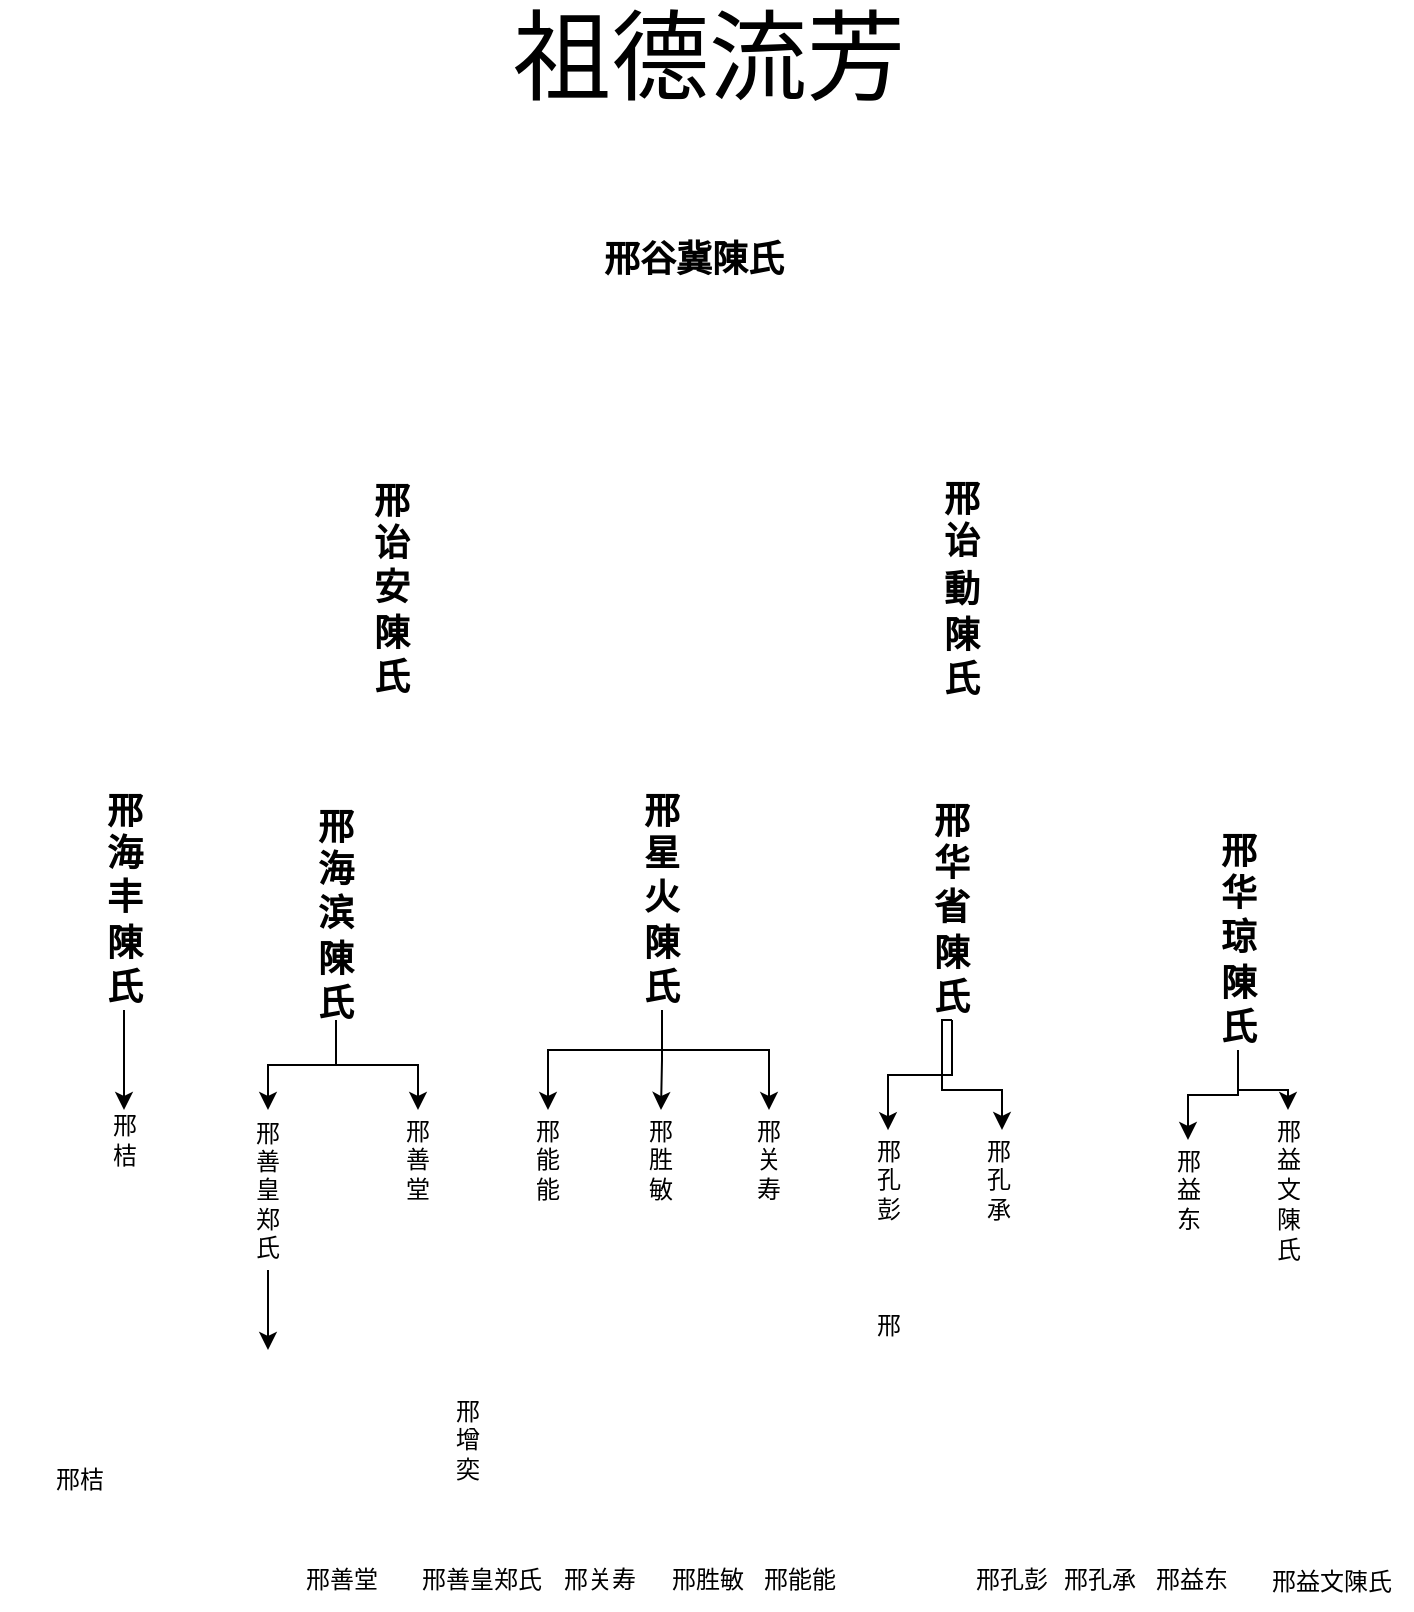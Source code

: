 <mxfile version="24.8.4">
  <diagram name="Page-1" id="RpHs7PLilBtEIWHlMbL4">
    <mxGraphModel dx="1908" dy="1294" grid="1" gridSize="10" guides="1" tooltips="1" connect="1" arrows="1" fold="1" page="1" pageScale="1" pageWidth="827" pageHeight="1169" math="0" shadow="0">
      <root>
        <mxCell id="0" />
        <mxCell id="1" parent="0" />
        <mxCell id="3mZjC6TeXiICDlZPDG1V-1" value="&lt;font style=&quot;font-size: 49px;&quot; face=&quot;Times New Roman&quot;&gt;祖德流芳&lt;/font&gt;" style="text;strokeColor=none;align=center;fillColor=none;html=1;verticalAlign=middle;whiteSpace=wrap;rounded=0;strokeWidth=1;" vertex="1" parent="1">
          <mxGeometry x="295.75" y="50" width="254.5" height="30" as="geometry" />
        </mxCell>
        <mxCell id="3mZjC6TeXiICDlZPDG1V-12" value="&lt;b style=&quot;font-size: 18px;&quot;&gt;&lt;span style=&quot;white-space: nowrap;&quot;&gt;邢谷冀&lt;/span&gt;&lt;span style=&quot;text-align: start; white-space: pre-wrap; font-family: &amp;quot;Helvetica Neue&amp;quot;, Helvetica, &amp;quot;PingFang SC&amp;quot;, Tahoma, Arial, sans-serif; background-color: rgb(255, 255, 255);&quot;&gt;陳&lt;/span&gt;&lt;span style=&quot;white-space: nowrap;&quot;&gt;氏&lt;/span&gt;&lt;/b&gt;" style="text;strokeColor=none;align=center;fillColor=none;html=1;verticalAlign=middle;whiteSpace=wrap;rounded=0;strokeWidth=1;" vertex="1" parent="1">
          <mxGeometry x="363.75" y="150" width="103.5" height="30" as="geometry" />
        </mxCell>
        <mxCell id="3mZjC6TeXiICDlZPDG1V-23" value="&lt;span style=&quot;white-space: nowrap;&quot;&gt;&lt;b&gt;&lt;font style=&quot;font-size: 18px;&quot;&gt;邢&lt;/font&gt;&lt;/b&gt;&lt;/span&gt;&lt;div style=&quot;font-size: 18px;&quot;&gt;&lt;span style=&quot;white-space: nowrap;&quot;&gt;&lt;b&gt;&lt;font style=&quot;font-size: 18px;&quot;&gt;诒&lt;/font&gt;&lt;/b&gt;&lt;/span&gt;&lt;/div&gt;&lt;div style=&quot;font-size: 18px;&quot;&gt;&lt;span style=&quot;white-space: nowrap;&quot;&gt;&lt;b&gt;安&lt;/b&gt;&lt;/span&gt;&lt;/div&gt;&lt;div style=&quot;font-size: 18px;&quot;&gt;&lt;span style=&quot;text-align: start; white-space: pre-wrap; font-family: &amp;quot;Helvetica Neue&amp;quot;, Helvetica, &amp;quot;PingFang SC&amp;quot;, Tahoma, Arial, sans-serif; background-color: rgb(255, 255, 255);&quot;&gt;&lt;b&gt;&lt;font style=&quot;font-size: 18px;&quot;&gt;陳&lt;/font&gt;&lt;/b&gt;&lt;/span&gt;&lt;/div&gt;&lt;div style=&quot;font-size: 18px;&quot;&gt;&lt;span style=&quot;white-space: nowrap;&quot;&gt;&lt;b&gt;&lt;font style=&quot;font-size: 18px;&quot;&gt;氏&lt;/font&gt;&lt;/b&gt;&lt;/span&gt;&lt;/div&gt;" style="text;strokeColor=none;align=center;fillColor=none;html=1;verticalAlign=middle;whiteSpace=wrap;rounded=0;strokeWidth=1;" vertex="1" parent="1">
          <mxGeometry x="252" y="290" width="26" height="80" as="geometry" />
        </mxCell>
        <mxCell id="3mZjC6TeXiICDlZPDG1V-25" value="&lt;span style=&quot;white-space: nowrap; font-size: 18px;&quot;&gt;&lt;b&gt;&lt;font style=&quot;font-size: 18px;&quot;&gt;邢&lt;/font&gt;&lt;/b&gt;&lt;/span&gt;&lt;div style=&quot;font-size: 18px;&quot;&gt;&lt;b&gt;&lt;font style=&quot;font-size: 18px;&quot;&gt;&lt;span style=&quot;white-space: nowrap;&quot;&gt;诒&lt;/span&gt;&lt;br&gt;&lt;/font&gt;&lt;/b&gt;&lt;/div&gt;&lt;div style=&quot;font-size: 18px;&quot;&gt;&lt;span style=&quot;text-align: start; white-space: pre-wrap; font-family: &amp;quot;Helvetica Neue&amp;quot;, Helvetica, &amp;quot;PingFang SC&amp;quot;, Tahoma, Arial, sans-serif; background-color: rgb(255, 255, 255);&quot;&gt;&lt;b&gt;&lt;font style=&quot;font-size: 18px;&quot;&gt;動&lt;/font&gt;&lt;/b&gt;&lt;/span&gt;&lt;/div&gt;&lt;div style=&quot;font-size: 18px;&quot;&gt;&lt;span style=&quot;text-align: start; white-space: pre-wrap; font-family: &amp;quot;Helvetica Neue&amp;quot;, Helvetica, &amp;quot;PingFang SC&amp;quot;, Tahoma, Arial, sans-serif; background-color: rgb(255, 255, 255);&quot;&gt;&lt;b&gt;&lt;font style=&quot;font-size: 18px;&quot;&gt;陳&lt;/font&gt;&lt;/b&gt;&lt;/span&gt;&lt;/div&gt;&lt;div style=&quot;font-size: 18px;&quot;&gt;&lt;span style=&quot;white-space: nowrap;&quot;&gt;&lt;b&gt;&lt;font style=&quot;font-size: 18px;&quot;&gt;氏&lt;/font&gt;&lt;/b&gt;&lt;/span&gt;&lt;/div&gt;" style="text;strokeColor=none;align=center;fillColor=none;html=1;verticalAlign=middle;whiteSpace=wrap;rounded=0;strokeWidth=1;" vertex="1" parent="1">
          <mxGeometry x="535" y="290" width="30" height="80" as="geometry" />
        </mxCell>
        <mxCell id="3mZjC6TeXiICDlZPDG1V-91" style="edgeStyle=orthogonalEdgeStyle;rounded=0;orthogonalLoop=1;jettySize=auto;html=1;entryX=0.5;entryY=0;entryDx=0;entryDy=0;" edge="1" parent="1" source="3mZjC6TeXiICDlZPDG1V-26" target="3mZjC6TeXiICDlZPDG1V-32">
          <mxGeometry relative="1" as="geometry" />
        </mxCell>
        <mxCell id="3mZjC6TeXiICDlZPDG1V-115" style="edgeStyle=orthogonalEdgeStyle;rounded=0;orthogonalLoop=1;jettySize=auto;html=1;exitX=0.5;exitY=1;exitDx=0;exitDy=0;" edge="1" parent="1" source="3mZjC6TeXiICDlZPDG1V-26">
          <mxGeometry relative="1" as="geometry">
            <mxPoint x="688.207" y="560.207" as="targetPoint" />
          </mxGeometry>
        </mxCell>
        <mxCell id="3mZjC6TeXiICDlZPDG1V-116" style="edgeStyle=orthogonalEdgeStyle;rounded=0;orthogonalLoop=1;jettySize=auto;html=1;exitX=0.5;exitY=1;exitDx=0;exitDy=0;entryX=0.5;entryY=0;entryDx=0;entryDy=0;" edge="1" parent="1" source="3mZjC6TeXiICDlZPDG1V-26" target="3mZjC6TeXiICDlZPDG1V-31">
          <mxGeometry relative="1" as="geometry">
            <Array as="points">
              <mxPoint x="688" y="580" />
              <mxPoint x="713" y="580" />
            </Array>
          </mxGeometry>
        </mxCell>
        <mxCell id="3mZjC6TeXiICDlZPDG1V-26" value="&lt;font style=&quot;font-size: 18px;&quot;&gt;&lt;span style=&quot;white-space: nowrap;&quot;&gt;&lt;b&gt;邢&lt;/b&gt;&lt;/span&gt;&lt;/font&gt;&lt;div style=&quot;font-size: 18px;&quot;&gt;&lt;b&gt;&lt;font style=&quot;font-size: 18px;&quot;&gt;&lt;span style=&quot;white-space: nowrap;&quot;&gt;华&lt;/span&gt;&lt;br&gt;&lt;/font&gt;&lt;/b&gt;&lt;/div&gt;&lt;div style=&quot;font-size: 18px;&quot;&gt;&lt;font style=&quot;font-size: 18px;&quot;&gt;&lt;span style=&quot;white-space: nowrap;&quot;&gt;&lt;b&gt;琼&lt;/b&gt;&lt;/span&gt;&lt;/font&gt;&lt;/div&gt;&lt;div style=&quot;font-size: 18px;&quot;&gt;&lt;font style=&quot;font-size: 18px;&quot;&gt;&lt;span style=&quot;text-align: start; white-space: pre-wrap; font-family: &amp;quot;Helvetica Neue&amp;quot;, Helvetica, &amp;quot;PingFang SC&amp;quot;, Tahoma, Arial, sans-serif; background-color: rgb(255, 255, 255);&quot;&gt;&lt;b&gt;陳&lt;/b&gt;&lt;/span&gt;&lt;/font&gt;&lt;/div&gt;&lt;div style=&quot;font-size: 18px;&quot;&gt;&lt;font style=&quot;font-size: 18px;&quot;&gt;&lt;span style=&quot;white-space: nowrap;&quot;&gt;&lt;b&gt;氏&lt;/b&gt;&lt;/span&gt;&lt;/font&gt;&lt;/div&gt;" style="text;strokeColor=none;align=center;fillColor=none;html=1;verticalAlign=middle;whiteSpace=wrap;rounded=0;strokeWidth=1;" vertex="1" parent="1">
          <mxGeometry x="675.5" y="450" width="25" height="110" as="geometry" />
        </mxCell>
        <mxCell id="3mZjC6TeXiICDlZPDG1V-112" style="edgeStyle=orthogonalEdgeStyle;rounded=0;orthogonalLoop=1;jettySize=auto;html=1;exitX=0.5;exitY=1;exitDx=0;exitDy=0;entryX=0.5;entryY=0;entryDx=0;entryDy=0;" edge="1" parent="1" source="3mZjC6TeXiICDlZPDG1V-27" target="3mZjC6TeXiICDlZPDG1V-30">
          <mxGeometry relative="1" as="geometry" />
        </mxCell>
        <mxCell id="3mZjC6TeXiICDlZPDG1V-113" style="edgeStyle=orthogonalEdgeStyle;rounded=0;orthogonalLoop=1;jettySize=auto;html=1;exitX=0.5;exitY=1;exitDx=0;exitDy=0;" edge="1" parent="1" source="3mZjC6TeXiICDlZPDG1V-27">
          <mxGeometry relative="1" as="geometry">
            <mxPoint x="570" y="600" as="targetPoint" />
            <Array as="points">
              <mxPoint x="540" y="580" />
              <mxPoint x="570" y="580" />
            </Array>
          </mxGeometry>
        </mxCell>
        <mxCell id="3mZjC6TeXiICDlZPDG1V-27" value="&lt;span style=&quot;white-space: nowrap; font-size: 18px;&quot;&gt;&lt;b&gt;&lt;font style=&quot;font-size: 18px;&quot;&gt;邢&lt;/font&gt;&lt;/b&gt;&lt;/span&gt;&lt;div style=&quot;font-size: 18px;&quot;&gt;&lt;span style=&quot;white-space: nowrap;&quot;&gt;&lt;b&gt;&lt;font style=&quot;font-size: 18px;&quot;&gt;华&lt;/font&gt;&lt;/b&gt;&lt;/span&gt;&lt;/div&gt;&lt;div style=&quot;font-size: 18px;&quot;&gt;&lt;span style=&quot;white-space: nowrap;&quot;&gt;&lt;b&gt;&lt;font style=&quot;font-size: 18px;&quot;&gt;省&lt;/font&gt;&lt;/b&gt;&lt;/span&gt;&lt;/div&gt;&lt;div style=&quot;font-size: 18px;&quot;&gt;&lt;span style=&quot;white-space: pre-wrap; text-align: start; font-family: &amp;quot;Helvetica Neue&amp;quot;, Helvetica, &amp;quot;PingFang SC&amp;quot;, Tahoma, Arial, sans-serif; background-color: rgb(255, 255, 255);&quot;&gt;&lt;b&gt;&lt;font style=&quot;font-size: 18px;&quot;&gt;陳&lt;/font&gt;&lt;/b&gt;&lt;/span&gt;&lt;/div&gt;&lt;div style=&quot;font-size: 18px;&quot;&gt;&lt;span style=&quot;white-space: nowrap;&quot;&gt;&lt;b&gt;&lt;font style=&quot;font-size: 18px;&quot;&gt;氏&lt;/font&gt;&lt;/b&gt;&lt;/span&gt;&lt;/div&gt;" style="text;strokeColor=none;align=center;fillColor=none;html=1;verticalAlign=middle;whiteSpace=wrap;rounded=0;strokeWidth=1;" vertex="1" parent="1">
          <mxGeometry x="535" y="434.93" width="20" height="110.07" as="geometry" />
        </mxCell>
        <mxCell id="3mZjC6TeXiICDlZPDG1V-29" value="&lt;span style=&quot;white-space: nowrap;&quot;&gt;邢&lt;/span&gt;&lt;div&gt;&lt;span style=&quot;white-space: nowrap;&quot;&gt;孔&lt;/span&gt;&lt;/div&gt;&lt;div&gt;&lt;span style=&quot;white-space: nowrap;&quot;&gt;承&lt;/span&gt;&lt;/div&gt;" style="text;strokeColor=none;align=center;fillColor=none;html=1;verticalAlign=middle;whiteSpace=wrap;rounded=0;strokeWidth=1;" vertex="1" parent="1">
          <mxGeometry x="558" y="600.07" width="21" height="50" as="geometry" />
        </mxCell>
        <mxCell id="3mZjC6TeXiICDlZPDG1V-30" value="&lt;span style=&quot;white-space: nowrap;&quot;&gt;邢&lt;/span&gt;&lt;div&gt;&lt;span style=&quot;white-space: nowrap;&quot;&gt;孔&lt;/span&gt;&lt;/div&gt;&lt;div&gt;&lt;span style=&quot;white-space: nowrap;&quot;&gt;彭&lt;/span&gt;&lt;/div&gt;" style="text;strokeColor=none;align=center;fillColor=none;html=1;verticalAlign=middle;whiteSpace=wrap;rounded=0;strokeWidth=1;" vertex="1" parent="1">
          <mxGeometry x="500.5" y="600.07" width="25" height="50" as="geometry" />
        </mxCell>
        <mxCell id="3mZjC6TeXiICDlZPDG1V-31" value="&lt;span style=&quot;white-space: nowrap;&quot;&gt;邢&lt;/span&gt;&lt;div&gt;&lt;span style=&quot;white-space: nowrap;&quot;&gt;益&lt;/span&gt;&lt;/div&gt;&lt;div&gt;&lt;span style=&quot;white-space: nowrap;&quot;&gt;文&lt;/span&gt;&lt;/div&gt;&lt;div&gt;&lt;span style=&quot;white-space: pre-wrap; text-align: start; font-family: &amp;quot;Helvetica Neue&amp;quot;, Helvetica, &amp;quot;PingFang SC&amp;quot;, Tahoma, Arial, sans-serif; background-color: rgb(255, 255, 255);&quot;&gt;陳&lt;/span&gt;&lt;/div&gt;&lt;div&gt;&lt;span style=&quot;white-space: nowrap;&quot;&gt;氏&lt;/span&gt;&lt;/div&gt;" style="text;strokeColor=none;align=center;fillColor=none;html=1;verticalAlign=middle;whiteSpace=wrap;rounded=0;strokeWidth=1;" vertex="1" parent="1">
          <mxGeometry x="700.5" y="590" width="25" height="80" as="geometry" />
        </mxCell>
        <mxCell id="3mZjC6TeXiICDlZPDG1V-32" value="&lt;span style=&quot;white-space: nowrap;&quot;&gt;邢&lt;/span&gt;&lt;div&gt;&lt;span style=&quot;white-space: nowrap;&quot;&gt;益&lt;/span&gt;&lt;/div&gt;&lt;div&gt;&lt;span style=&quot;white-space: nowrap;&quot;&gt;东&lt;/span&gt;&lt;/div&gt;" style="text;strokeColor=none;align=center;fillColor=none;html=1;verticalAlign=middle;whiteSpace=wrap;rounded=0;strokeWidth=1;" vertex="1" parent="1">
          <mxGeometry x="650.5" y="605" width="25" height="50" as="geometry" />
        </mxCell>
        <mxCell id="3mZjC6TeXiICDlZPDG1V-95" style="edgeStyle=orthogonalEdgeStyle;rounded=0;orthogonalLoop=1;jettySize=auto;html=1;exitX=0.5;exitY=1;exitDx=0;exitDy=0;entryX=0.5;entryY=0;entryDx=0;entryDy=0;" edge="1" parent="1" source="3mZjC6TeXiICDlZPDG1V-33" target="3mZjC6TeXiICDlZPDG1V-39">
          <mxGeometry relative="1" as="geometry" />
        </mxCell>
        <mxCell id="3mZjC6TeXiICDlZPDG1V-96" style="edgeStyle=orthogonalEdgeStyle;rounded=0;orthogonalLoop=1;jettySize=auto;html=1;exitX=0.5;exitY=1;exitDx=0;exitDy=0;entryX=0.5;entryY=0;entryDx=0;entryDy=0;" edge="1" parent="1" source="3mZjC6TeXiICDlZPDG1V-33" target="3mZjC6TeXiICDlZPDG1V-38">
          <mxGeometry relative="1" as="geometry" />
        </mxCell>
        <mxCell id="3mZjC6TeXiICDlZPDG1V-33" value="&lt;span style=&quot;white-space: nowrap; font-size: 18px;&quot;&gt;&lt;font style=&quot;font-size: 18px;&quot;&gt;&lt;b&gt;邢&lt;/b&gt;&lt;/font&gt;&lt;/span&gt;&lt;div style=&quot;font-size: 18px;&quot;&gt;&lt;span style=&quot;white-space: nowrap;&quot;&gt;&lt;font style=&quot;font-size: 18px;&quot;&gt;&lt;b&gt;海&lt;/b&gt;&lt;/font&gt;&lt;/span&gt;&lt;/div&gt;&lt;div style=&quot;font-size: 18px;&quot;&gt;&lt;span style=&quot;white-space: nowrap;&quot;&gt;&lt;font style=&quot;font-size: 18px;&quot;&gt;&lt;b&gt;滨&lt;/b&gt;&lt;/font&gt;&lt;/span&gt;&lt;/div&gt;&lt;div style=&quot;font-size: 18px;&quot;&gt;&lt;span style=&quot;white-space: pre-wrap; text-align: start; font-family: &amp;quot;Helvetica Neue&amp;quot;, Helvetica, &amp;quot;PingFang SC&amp;quot;, Tahoma, Arial, sans-serif; background-color: rgb(255, 255, 255);&quot;&gt;&lt;font style=&quot;font-size: 18px;&quot;&gt;&lt;b&gt;陳&lt;/b&gt;&lt;/font&gt;&lt;/span&gt;&lt;/div&gt;&lt;div style=&quot;font-size: 18px;&quot;&gt;&lt;span style=&quot;white-space: nowrap;&quot;&gt;&lt;font style=&quot;font-size: 18px;&quot;&gt;&lt;b&gt;氏&lt;/b&gt;&lt;/font&gt;&lt;/span&gt;&lt;/div&gt;" style="text;strokeColor=none;align=center;fillColor=none;html=1;verticalAlign=middle;whiteSpace=wrap;rounded=0;strokeWidth=1;" vertex="1" parent="1">
          <mxGeometry x="222" y="440" width="30" height="105" as="geometry" />
        </mxCell>
        <mxCell id="3mZjC6TeXiICDlZPDG1V-82" style="edgeStyle=orthogonalEdgeStyle;rounded=0;orthogonalLoop=1;jettySize=auto;html=1;exitX=0.5;exitY=1;exitDx=0;exitDy=0;entryX=0.5;entryY=0;entryDx=0;entryDy=0;" edge="1" parent="1" source="3mZjC6TeXiICDlZPDG1V-35" target="3mZjC6TeXiICDlZPDG1V-37">
          <mxGeometry relative="1" as="geometry" />
        </mxCell>
        <mxCell id="3mZjC6TeXiICDlZPDG1V-35" value="&lt;span style=&quot;white-space: nowrap; font-size: 18px;&quot;&gt;&lt;font style=&quot;font-size: 18px;&quot;&gt;&lt;b&gt;邢&lt;/b&gt;&lt;/font&gt;&lt;/span&gt;&lt;div style=&quot;font-size: 18px;&quot;&gt;&lt;span style=&quot;white-space: nowrap;&quot;&gt;&lt;font style=&quot;font-size: 18px;&quot;&gt;&lt;b&gt;海&lt;/b&gt;&lt;/font&gt;&lt;/span&gt;&lt;/div&gt;&lt;div style=&quot;font-size: 18px;&quot;&gt;&lt;span style=&quot;white-space: nowrap;&quot;&gt;&lt;font style=&quot;font-size: 18px;&quot;&gt;&lt;b&gt;丰&lt;/b&gt;&lt;/font&gt;&lt;/span&gt;&lt;/div&gt;&lt;div style=&quot;font-size: 18px;&quot;&gt;&lt;span style=&quot;white-space: pre-wrap; text-align: start; font-family: &amp;quot;Helvetica Neue&amp;quot;, Helvetica, &amp;quot;PingFang SC&amp;quot;, Tahoma, Arial, sans-serif; background-color: rgb(255, 255, 255);&quot;&gt;&lt;font style=&quot;font-size: 18px;&quot;&gt;&lt;b&gt;陳&lt;/b&gt;&lt;/font&gt;&lt;/span&gt;&lt;/div&gt;&lt;div style=&quot;font-size: 18px;&quot;&gt;&lt;span style=&quot;white-space: nowrap;&quot;&gt;&lt;font style=&quot;font-size: 18px;&quot;&gt;&lt;b&gt;氏&lt;/b&gt;&lt;/font&gt;&lt;/span&gt;&lt;/div&gt;" style="text;strokeColor=none;align=center;fillColor=none;html=1;verticalAlign=middle;whiteSpace=wrap;rounded=0;strokeWidth=1;" vertex="1" parent="1">
          <mxGeometry x="120.5" y="430" width="21" height="110" as="geometry" />
        </mxCell>
        <mxCell id="3mZjC6TeXiICDlZPDG1V-86" style="edgeStyle=orthogonalEdgeStyle;rounded=0;orthogonalLoop=1;jettySize=auto;html=1;entryX=0.5;entryY=0;entryDx=0;entryDy=0;" edge="1" parent="1" source="3mZjC6TeXiICDlZPDG1V-36" target="3mZjC6TeXiICDlZPDG1V-41">
          <mxGeometry relative="1" as="geometry" />
        </mxCell>
        <mxCell id="3mZjC6TeXiICDlZPDG1V-105" style="edgeStyle=orthogonalEdgeStyle;rounded=0;orthogonalLoop=1;jettySize=auto;html=1;exitX=0.5;exitY=1;exitDx=0;exitDy=0;entryX=0.5;entryY=0;entryDx=0;entryDy=0;" edge="1" parent="1" source="3mZjC6TeXiICDlZPDG1V-36" target="3mZjC6TeXiICDlZPDG1V-42">
          <mxGeometry relative="1" as="geometry">
            <Array as="points">
              <mxPoint x="400.5" y="560" />
              <mxPoint x="343.5" y="560" />
            </Array>
          </mxGeometry>
        </mxCell>
        <mxCell id="3mZjC6TeXiICDlZPDG1V-106" style="edgeStyle=orthogonalEdgeStyle;rounded=0;orthogonalLoop=1;jettySize=auto;html=1;exitX=0.5;exitY=1;exitDx=0;exitDy=0;entryX=0.5;entryY=0;entryDx=0;entryDy=0;" edge="1" parent="1" source="3mZjC6TeXiICDlZPDG1V-36" target="3mZjC6TeXiICDlZPDG1V-40">
          <mxGeometry relative="1" as="geometry">
            <Array as="points">
              <mxPoint x="400.5" y="560" />
              <mxPoint x="453.5" y="560" />
            </Array>
          </mxGeometry>
        </mxCell>
        <mxCell id="3mZjC6TeXiICDlZPDG1V-36" value="&lt;span style=&quot;white-space: nowrap; font-size: 18px;&quot;&gt;&lt;font style=&quot;font-size: 18px;&quot;&gt;&lt;b&gt;邢&lt;/b&gt;&lt;/font&gt;&lt;/span&gt;&lt;div style=&quot;font-size: 18px;&quot;&gt;&lt;span style=&quot;white-space: nowrap;&quot;&gt;&lt;font style=&quot;font-size: 18px;&quot;&gt;&lt;b&gt;星&lt;/b&gt;&lt;/font&gt;&lt;/span&gt;&lt;/div&gt;&lt;div style=&quot;font-size: 18px;&quot;&gt;&lt;span style=&quot;white-space: nowrap;&quot;&gt;&lt;font style=&quot;font-size: 18px;&quot;&gt;&lt;b&gt;火&lt;/b&gt;&lt;/font&gt;&lt;/span&gt;&lt;/div&gt;&lt;div style=&quot;font-size: 18px;&quot;&gt;&lt;span style=&quot;white-space: pre-wrap; text-align: start; font-family: &amp;quot;Helvetica Neue&amp;quot;, Helvetica, &amp;quot;PingFang SC&amp;quot;, Tahoma, Arial, sans-serif; background-color: rgb(255, 255, 255);&quot;&gt;&lt;font style=&quot;font-size: 18px;&quot;&gt;&lt;b&gt;陳&lt;/b&gt;&lt;/font&gt;&lt;/span&gt;&lt;/div&gt;&lt;div style=&quot;font-size: 18px;&quot;&gt;&lt;span style=&quot;white-space: nowrap;&quot;&gt;&lt;font style=&quot;font-size: 18px;&quot;&gt;&lt;b&gt;氏&lt;/b&gt;&lt;/font&gt;&lt;/span&gt;&lt;/div&gt;" style="text;strokeColor=none;align=center;fillColor=none;html=1;verticalAlign=middle;whiteSpace=wrap;rounded=0;strokeWidth=1;" vertex="1" parent="1">
          <mxGeometry x="387" y="430" width="26" height="110" as="geometry" />
        </mxCell>
        <mxCell id="3mZjC6TeXiICDlZPDG1V-37" value="&lt;span style=&quot;white-space: nowrap;&quot;&gt;邢&lt;/span&gt;&lt;div&gt;&lt;span style=&quot;white-space: nowrap;&quot;&gt;桔&lt;/span&gt;&lt;/div&gt;" style="text;strokeColor=none;align=center;fillColor=none;html=1;verticalAlign=middle;whiteSpace=wrap;rounded=0;strokeWidth=1;" vertex="1" parent="1">
          <mxGeometry x="120.5" y="590" width="21" height="30" as="geometry" />
        </mxCell>
        <mxCell id="3mZjC6TeXiICDlZPDG1V-38" value="&lt;span style=&quot;white-space: nowrap;&quot;&gt;邢&lt;/span&gt;&lt;div&gt;&lt;span style=&quot;white-space: nowrap;&quot;&gt;善&lt;/span&gt;&lt;/div&gt;&lt;div&gt;&lt;span style=&quot;white-space: nowrap;&quot;&gt;堂&lt;/span&gt;&lt;/div&gt;" style="text;strokeColor=none;align=center;fillColor=none;html=1;verticalAlign=middle;whiteSpace=wrap;rounded=0;strokeWidth=1;" vertex="1" parent="1">
          <mxGeometry x="263" y="590" width="30" height="50" as="geometry" />
        </mxCell>
        <mxCell id="3mZjC6TeXiICDlZPDG1V-94" style="edgeStyle=orthogonalEdgeStyle;rounded=0;orthogonalLoop=1;jettySize=auto;html=1;" edge="1" parent="1" source="3mZjC6TeXiICDlZPDG1V-39">
          <mxGeometry relative="1" as="geometry">
            <mxPoint x="203" y="710" as="targetPoint" />
          </mxGeometry>
        </mxCell>
        <mxCell id="3mZjC6TeXiICDlZPDG1V-39" value="&lt;span style=&quot;white-space: nowrap;&quot;&gt;邢&lt;/span&gt;&lt;div&gt;&lt;span style=&quot;white-space: nowrap;&quot;&gt;善&lt;/span&gt;&lt;/div&gt;&lt;div&gt;&lt;span style=&quot;white-space: nowrap;&quot;&gt;皇&lt;/span&gt;&lt;/div&gt;&lt;div&gt;&lt;span style=&quot;white-space: nowrap;&quot;&gt;郑&lt;/span&gt;&lt;/div&gt;&lt;div&gt;&lt;span style=&quot;white-space: nowrap;&quot;&gt;氏&lt;/span&gt;&lt;/div&gt;" style="text;strokeColor=none;align=center;fillColor=none;html=1;verticalAlign=middle;whiteSpace=wrap;rounded=0;strokeWidth=1;" vertex="1" parent="1">
          <mxGeometry x="193" y="590" width="20" height="80" as="geometry" />
        </mxCell>
        <mxCell id="3mZjC6TeXiICDlZPDG1V-40" value="&lt;span style=&quot;white-space: nowrap;&quot;&gt;邢&lt;/span&gt;&lt;div&gt;&lt;span style=&quot;white-space: nowrap;&quot;&gt;关&lt;/span&gt;&lt;/div&gt;&lt;div&gt;&lt;span style=&quot;white-space: nowrap;&quot;&gt;寿&lt;/span&gt;&lt;/div&gt;" style="text;strokeColor=none;align=center;fillColor=none;html=1;verticalAlign=middle;whiteSpace=wrap;rounded=0;strokeWidth=1;" vertex="1" parent="1">
          <mxGeometry x="441" y="590" width="25" height="50" as="geometry" />
        </mxCell>
        <mxCell id="3mZjC6TeXiICDlZPDG1V-41" value="&lt;span style=&quot;white-space: nowrap;&quot;&gt;邢&lt;/span&gt;&lt;div&gt;&lt;span style=&quot;white-space: nowrap;&quot;&gt;胜&lt;/span&gt;&lt;/div&gt;&lt;div&gt;&lt;span style=&quot;white-space: nowrap;&quot;&gt;敏&lt;/span&gt;&lt;/div&gt;" style="text;strokeColor=none;align=center;fillColor=none;html=1;verticalAlign=middle;whiteSpace=wrap;rounded=0;strokeWidth=1;" vertex="1" parent="1">
          <mxGeometry x="386" y="590" width="27" height="50" as="geometry" />
        </mxCell>
        <mxCell id="3mZjC6TeXiICDlZPDG1V-42" value="&lt;span style=&quot;white-space: nowrap;&quot;&gt;邢&lt;/span&gt;&lt;div&gt;&lt;span style=&quot;white-space: nowrap;&quot;&gt;能&lt;/span&gt;&lt;/div&gt;&lt;div&gt;&lt;span style=&quot;white-space: nowrap;&quot;&gt;能&lt;/span&gt;&lt;/div&gt;" style="text;strokeColor=none;align=center;fillColor=none;html=1;verticalAlign=middle;whiteSpace=wrap;rounded=0;strokeWidth=1;" vertex="1" parent="1">
          <mxGeometry x="333" y="590" width="20" height="50" as="geometry" />
        </mxCell>
        <mxCell id="3mZjC6TeXiICDlZPDG1V-58" value="&lt;span style=&quot;white-space: nowrap;&quot;&gt;邢孔承&lt;/span&gt;" style="text;strokeColor=none;align=center;fillColor=none;html=1;verticalAlign=middle;whiteSpace=wrap;rounded=0;" vertex="1" parent="1">
          <mxGeometry x="579" y="810" width="80" height="30" as="geometry" />
        </mxCell>
        <mxCell id="3mZjC6TeXiICDlZPDG1V-59" value="&lt;span style=&quot;white-space: nowrap;&quot;&gt;邢孔彭&lt;/span&gt;" style="text;strokeColor=none;align=center;fillColor=none;html=1;verticalAlign=middle;whiteSpace=wrap;rounded=0;" vertex="1" parent="1">
          <mxGeometry x="535" y="810" width="80" height="30" as="geometry" />
        </mxCell>
        <mxCell id="3mZjC6TeXiICDlZPDG1V-60" value="&lt;span style=&quot;white-space: nowrap;&quot;&gt;邢益文&lt;/span&gt;&lt;span style=&quot;white-space: pre-wrap; text-align: start; font-family: &amp;quot;Helvetica Neue&amp;quot;, Helvetica, &amp;quot;PingFang SC&amp;quot;, Tahoma, Arial, sans-serif; background-color: rgb(255, 255, 255);&quot;&gt;陳&lt;/span&gt;&lt;span style=&quot;white-space: nowrap;&quot;&gt;氏&lt;/span&gt;" style="text;strokeColor=none;align=center;fillColor=none;html=1;verticalAlign=middle;whiteSpace=wrap;rounded=0;" vertex="1" parent="1">
          <mxGeometry x="695" y="810" width="80" height="30" as="geometry" />
        </mxCell>
        <mxCell id="3mZjC6TeXiICDlZPDG1V-61" value="&lt;span style=&quot;white-space: nowrap;&quot;&gt;邢益东&lt;/span&gt;" style="text;strokeColor=none;align=center;fillColor=none;html=1;verticalAlign=middle;whiteSpace=wrap;rounded=0;" vertex="1" parent="1">
          <mxGeometry x="625" y="810" width="80" height="30" as="geometry" />
        </mxCell>
        <mxCell id="3mZjC6TeXiICDlZPDG1V-62" value="&lt;span style=&quot;white-space: nowrap;&quot;&gt;邢桔&lt;/span&gt;" style="text;strokeColor=none;align=center;fillColor=none;html=1;verticalAlign=middle;whiteSpace=wrap;rounded=0;" vertex="1" parent="1">
          <mxGeometry x="69" y="760" width="80" height="30" as="geometry" />
        </mxCell>
        <mxCell id="3mZjC6TeXiICDlZPDG1V-63" value="&lt;span style=&quot;white-space: nowrap;&quot;&gt;邢善堂&lt;/span&gt;" style="text;strokeColor=none;align=center;fillColor=none;html=1;verticalAlign=middle;whiteSpace=wrap;rounded=0;" vertex="1" parent="1">
          <mxGeometry x="200" y="810" width="80" height="30" as="geometry" />
        </mxCell>
        <mxCell id="3mZjC6TeXiICDlZPDG1V-64" value="&lt;span style=&quot;white-space: nowrap;&quot;&gt;邢善皇郑氏&lt;/span&gt;" style="text;strokeColor=none;align=center;fillColor=none;html=1;verticalAlign=middle;whiteSpace=wrap;rounded=0;" vertex="1" parent="1">
          <mxGeometry x="270" y="810" width="80" height="30" as="geometry" />
        </mxCell>
        <mxCell id="3mZjC6TeXiICDlZPDG1V-65" value="&lt;span style=&quot;white-space: nowrap;&quot;&gt;邢关寿&lt;/span&gt;" style="text;strokeColor=none;align=center;fillColor=none;html=1;verticalAlign=middle;whiteSpace=wrap;rounded=0;" vertex="1" parent="1">
          <mxGeometry x="329" y="810" width="80" height="30" as="geometry" />
        </mxCell>
        <mxCell id="3mZjC6TeXiICDlZPDG1V-66" value="&lt;span style=&quot;white-space: nowrap;&quot;&gt;邢胜敏&lt;/span&gt;" style="text;strokeColor=none;align=center;fillColor=none;html=1;verticalAlign=middle;whiteSpace=wrap;rounded=0;" vertex="1" parent="1">
          <mxGeometry x="383" y="810" width="80" height="30" as="geometry" />
        </mxCell>
        <mxCell id="3mZjC6TeXiICDlZPDG1V-67" value="&lt;span style=&quot;white-space: nowrap;&quot;&gt;邢能能&lt;/span&gt;" style="text;strokeColor=none;align=center;fillColor=none;html=1;verticalAlign=middle;whiteSpace=wrap;rounded=0;" vertex="1" parent="1">
          <mxGeometry x="429" y="810" width="80" height="30" as="geometry" />
        </mxCell>
        <mxCell id="3mZjC6TeXiICDlZPDG1V-93" value="&lt;span style=&quot;white-space: nowrap;&quot;&gt;邢&lt;/span&gt;&lt;div&gt;&lt;span style=&quot;text-wrap-mode: nowrap;&quot;&gt;增&lt;/span&gt;&lt;/div&gt;&lt;div&gt;&lt;span style=&quot;text-wrap-mode: nowrap;&quot;&gt;奕&lt;/span&gt;&lt;/div&gt;" style="text;strokeColor=none;align=center;fillColor=none;html=1;verticalAlign=middle;whiteSpace=wrap;rounded=0;strokeWidth=1;" vertex="1" parent="1">
          <mxGeometry x="292.5" y="730" width="20" height="50" as="geometry" />
        </mxCell>
        <mxCell id="3mZjC6TeXiICDlZPDG1V-111" value="&lt;span style=&quot;white-space: nowrap;&quot;&gt;邢&lt;/span&gt;&lt;div&gt;&lt;br&gt;&lt;/div&gt;" style="text;strokeColor=none;align=center;fillColor=none;html=1;verticalAlign=middle;whiteSpace=wrap;rounded=0;strokeWidth=1;" vertex="1" parent="1">
          <mxGeometry x="500.5" y="680" width="25" height="50" as="geometry" />
        </mxCell>
      </root>
    </mxGraphModel>
  </diagram>
</mxfile>
